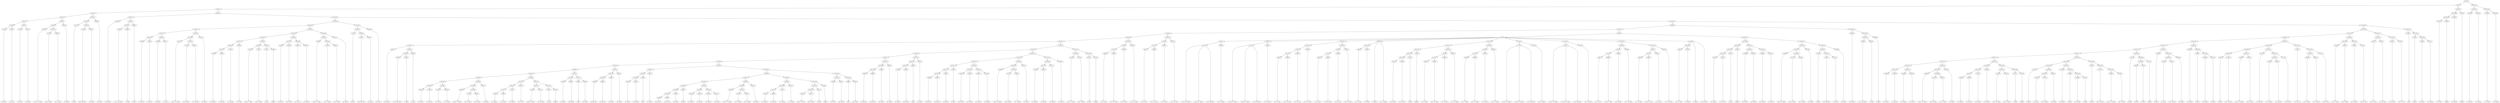 digraph sample{
"L2544(0)"->"[C  E  G](0)"
"L2544(1)"->"[C  E  G](1)"
"L5222(6)"->"L2544(0)"
"L5222(6)"->"L2544(1)"
"L2544(2)"->"[C  E  G](2)"
"L2544(3)"->"[C  E  G](3)"
"L5222(7)"->"L2544(2)"
"L5222(7)"->"L2544(3)"
"L5222(5)"->"L5222(6)"
"L5222(5)"->"L5222(7)"
"L3349(0)"->"[Cis  D  F  G  B](0)"
"L4731(0)"->"[D  F  G  B](0)"
"L2991(0)"->"[F  G  A  B](0)"
"L5222(10)"->"L4731(0)"
"L5222(10)"->"L2991(0)"
"L5222(9)"->"L3349(0)"
"L5222(9)"->"L5222(10)"
"L3811(0)"->"[F  G  B](0)"
"L5222(8)"->"L5222(9)"
"L5222(8)"->"L3811(0)"
"L5222(4)"->"L5222(5)"
"L5222(4)"->"L5222(8)"
"L3741(0)"->"[C  E](0)"
"L1610(0)"->"[D  E  Gis  B](0)"
"L2647(0)"->"[C  E  A](0)"
"L5222(13)"->"L1610(0)"
"L5222(13)"->"L2647(0)"
"L5222(12)"->"L3741(0)"
"L5222(12)"->"L5222(13)"
"L4388(0)"->"[D  F  A](0)"
"L5222(11)"->"L5222(12)"
"L5222(11)"->"L4388(0)"
"L5222(3)"->"L5222(4)"
"L5222(3)"->"L5222(11)"
"L4801(0)"->"[D  E  Gis](0)"
"L4092(0)"->"[C  D  E  Gis  B](0)"
"L3648(0)"->"[C  A](0)"
"L5222(17)"->"L4092(0)"
"L5222(17)"->"L3648(0)"
"L3648(1)"->"[C  A](1)"
"L5222(16)"->"L5222(17)"
"L5222(16)"->"L3648(1)"
"L5222(15)"->"L4801(0)"
"L5222(15)"->"L5222(16)"
"L2544(4)"->"[C  E  G](4)"
"L2544(5)"->"[C  E  G](5)"
"L5222(23)"->"L2544(4)"
"L5222(23)"->"L2544(5)"
"L2544(6)"->"[C  E  G](6)"
"L2544(7)"->"[C  E  G](7)"
"L5222(24)"->"L2544(6)"
"L5222(24)"->"L2544(7)"
"L5222(22)"->"L5222(23)"
"L5222(22)"->"L5222(24)"
"L3349(1)"->"[Cis  D  F  G  B](1)"
"L4731(1)"->"[D  F  G  B](1)"
"L2991(1)"->"[F  G  A  B](1)"
"L5222(27)"->"L4731(1)"
"L5222(27)"->"L2991(1)"
"L5222(26)"->"L3349(1)"
"L5222(26)"->"L5222(27)"
"L3811(1)"->"[F  G  B](1)"
"L5222(25)"->"L5222(26)"
"L5222(25)"->"L3811(1)"
"L5222(21)"->"L5222(22)"
"L5222(21)"->"L5222(25)"
"L4426(0)"->"[C  G  Ais](0)"
"L1909(0)"->"[C  Fis  A](0)"
"L4477(0)"->"L4426(0)"
"L4477(0)"->"L1909(0)"
"L1221(0)"->"[C  F  Gis](0)"
"L5222(32)"->"L4477(0)"
"L5222(32)"->"L1221(0)"
"L2544(8)"->"[C  E  G](8)"
"L5222(31)"->"L5222(32)"
"L5222(31)"->"L2544(8)"
"L2228(0)"->"[D  E  F  G  B](0)"
"L4731(2)"->"[D  F  G  B](2)"
"L5222(34)"->"L2228(0)"
"L5222(34)"->"L4731(2)"
"L3741(1)"->"[C  E](1)"
"L2185(0)"->"[rest](0)"
"L5222(35)"->"L3741(1)"
"L5222(35)"->"L2185(0)"
"L5222(33)"->"L5222(34)"
"L5222(33)"->"L5222(35)"
"L5222(30)"->"L5222(31)"
"L5222(30)"->"L5222(33)"
"L2544(9)"->"[C  E  G](9)"
"L2544(10)"->"[C  E  G](10)"
"L5222(37)"->"L2544(9)"
"L5222(37)"->"L2544(10)"
"L2544(11)"->"[C  E  G](11)"
"L2544(12)"->"[C  E  G](12)"
"L5222(38)"->"L2544(11)"
"L5222(38)"->"L2544(12)"
"L5222(36)"->"L5222(37)"
"L5222(36)"->"L5222(38)"
"L5222(29)"->"L5222(30)"
"L5222(29)"->"L5222(36)"
"L3349(2)"->"[Cis  D  F  G  B](2)"
"L4731(3)"->"[D  F  G  B](3)"
"L2991(2)"->"[F  G  A  B](2)"
"L5222(41)"->"L4731(3)"
"L5222(41)"->"L2991(2)"
"L5222(40)"->"L3349(2)"
"L5222(40)"->"L5222(41)"
"L3811(2)"->"[F  G  B](2)"
"L5222(39)"->"L5222(40)"
"L5222(39)"->"L3811(2)"
"L5222(28)"->"L5222(29)"
"L5222(28)"->"L5222(39)"
"L5222(20)"->"L5222(21)"
"L5222(20)"->"L5222(28)"
"L3741(2)"->"[C  E](2)"
"L1610(1)"->"[D  E  Gis  B](1)"
"L2647(1)"->"[C  E  A](1)"
"L5222(44)"->"L1610(1)"
"L5222(44)"->"L2647(1)"
"L5222(43)"->"L3741(2)"
"L5222(43)"->"L5222(44)"
"L4388(1)"->"[D  F  A](1)"
"L5222(42)"->"L5222(43)"
"L5222(42)"->"L4388(1)"
"L5222(19)"->"L5222(20)"
"L5222(19)"->"L5222(42)"
"L4801(1)"->"[D  E  Gis](1)"
"L4092(1)"->"[C  D  E  Gis  B](1)"
"L3648(2)"->"[C  A](2)"
"L5222(53)"->"L4092(1)"
"L5222(53)"->"L3648(2)"
"L3648(3)"->"[C  A](3)"
"L5222(52)"->"L5222(53)"
"L5222(52)"->"L3648(3)"
"L5222(51)"->"L4801(1)"
"L5222(51)"->"L5222(52)"
"L2544(13)"->"[C  E  G](13)"
"L2544(14)"->"[C  E  G](14)"
"L5222(64)"->"L2544(13)"
"L5222(64)"->"L2544(14)"
"L2544(15)"->"[C  E  G](15)"
"L2544(16)"->"[C  E  G](16)"
"L5222(65)"->"L2544(15)"
"L5222(65)"->"L2544(16)"
"L5222(63)"->"L5222(64)"
"L5222(63)"->"L5222(65)"
"L3349(3)"->"[Cis  D  F  G  B](3)"
"L4731(4)"->"[D  F  G  B](4)"
"L2991(3)"->"[F  G  A  B](3)"
"L5222(68)"->"L4731(4)"
"L5222(68)"->"L2991(3)"
"L5222(67)"->"L3349(3)"
"L5222(67)"->"L5222(68)"
"L3811(3)"->"[F  G  B](3)"
"L5222(66)"->"L5222(67)"
"L5222(66)"->"L3811(3)"
"L5222(62)"->"L5222(63)"
"L5222(62)"->"L5222(66)"
"L4426(1)"->"[C  G  Ais](1)"
"L1909(1)"->"[C  Fis  A](1)"
"L4477(1)"->"L4426(1)"
"L4477(1)"->"L1909(1)"
"L1221(1)"->"[C  F  Gis](1)"
"L5222(71)"->"L4477(1)"
"L5222(71)"->"L1221(1)"
"L2544(17)"->"[C  E  G](17)"
"L5222(70)"->"L5222(71)"
"L5222(70)"->"L2544(17)"
"L2228(1)"->"[D  E  F  G  B](1)"
"L4731(5)"->"[D  F  G  B](5)"
"L5222(73)"->"L2228(1)"
"L5222(73)"->"L4731(5)"
"L3741(3)"->"[C  E](3)"
"L2185(1)"->"[rest](1)"
"L5222(74)"->"L3741(3)"
"L5222(74)"->"L2185(1)"
"L5222(72)"->"L5222(73)"
"L5222(72)"->"L5222(74)"
"L5222(69)"->"L5222(70)"
"L5222(69)"->"L5222(72)"
"L5222(61)"->"L5222(62)"
"L5222(61)"->"L5222(69)"
"L2865(0)"->"[C  G  B](0)"
"L3828(0)"->"[D  E  Fis](0)"
"L5222(76)"->"L2865(0)"
"L5222(76)"->"L3828(0)"
"L2388(0)"->"[G](0)"
"L1895(0)"->"[D  G  B](0)"
"L5222(77)"->"L2388(0)"
"L5222(77)"->"L1895(0)"
"L5222(75)"->"L5222(76)"
"L5222(75)"->"L5222(77)"
"L5222(60)"->"L5222(61)"
"L5222(60)"->"L5222(75)"
"L3658(0)"->"[C  Dis  G](0)"
"L3658(1)"->"[C  Dis  G](1)"
"L5222(80)"->"L3658(0)"
"L5222(80)"->"L3658(1)"
"L1895(1)"->"[D  G  B](1)"
"L5222(79)"->"L5222(80)"
"L5222(79)"->"L1895(1)"
"L1895(2)"->"[D  G  B](2)"
"L5222(78)"->"L5222(79)"
"L5222(78)"->"L1895(2)"
"L5222(59)"->"L5222(60)"
"L5222(59)"->"L5222(78)"
"L2865(1)"->"[C  G  B](1)"
"L3828(1)"->"[D  E  Fis](1)"
"L5222(84)"->"L2865(1)"
"L5222(84)"->"L3828(1)"
"L2388(1)"->"[G](1)"
"L5222(83)"->"L5222(84)"
"L5222(83)"->"L2388(1)"
"L3811(4)"->"[F  G  B](4)"
"L5222(82)"->"L5222(83)"
"L5222(82)"->"L3811(4)"
"L3658(2)"->"[C  Dis  G](2)"
"L3658(3)"->"[C  Dis  G](3)"
"L5222(91)"->"L3658(2)"
"L5222(91)"->"L3658(3)"
"L1895(3)"->"[D  G  B](3)"
"L5222(90)"->"L5222(91)"
"L5222(90)"->"L1895(3)"
"L2597(0)"->"[G  B](0)"
"L5222(89)"->"L5222(90)"
"L5222(89)"->"L2597(0)"
"L2544(18)"->"[C  E  G](18)"
"L2544(19)"->"[C  E  G](19)"
"L5222(93)"->"L2544(18)"
"L5222(93)"->"L2544(19)"
"L2544(20)"->"[C  E  G](20)"
"L2544(21)"->"[C  E  G](21)"
"L5222(94)"->"L2544(20)"
"L5222(94)"->"L2544(21)"
"L5222(92)"->"L5222(93)"
"L5222(92)"->"L5222(94)"
"L5222(88)"->"L5222(89)"
"L5222(88)"->"L5222(92)"
"L3349(4)"->"[Cis  D  F  G  B](4)"
"L4731(6)"->"[D  F  G  B](6)"
"L2991(4)"->"[F  G  A  B](4)"
"L5222(97)"->"L4731(6)"
"L5222(97)"->"L2991(4)"
"L5222(96)"->"L3349(4)"
"L5222(96)"->"L5222(97)"
"L3811(5)"->"[F  G  B](5)"
"L5222(95)"->"L5222(96)"
"L5222(95)"->"L3811(5)"
"L5222(87)"->"L5222(88)"
"L5222(87)"->"L5222(95)"
"L4426(2)"->"[C  G  Ais](2)"
"L1909(2)"->"[C  Fis  A](2)"
"L4477(2)"->"L4426(2)"
"L4477(2)"->"L1909(2)"
"L1221(2)"->"[C  F  Gis](2)"
"L5222(100)"->"L4477(2)"
"L5222(100)"->"L1221(2)"
"L2544(22)"->"[C  E  G](22)"
"L5222(99)"->"L5222(100)"
"L5222(99)"->"L2544(22)"
"L2228(2)"->"[D  E  F  G  B](2)"
"L4731(7)"->"[D  F  G  B](7)"
"L5222(103)"->"L2228(2)"
"L5222(103)"->"L4731(7)"
"L3741(4)"->"[C  E](4)"
"L5222(102)"->"L5222(103)"
"L5222(102)"->"L3741(4)"
"L2185(2)"->"[rest](2)"
"L5222(101)"->"L5222(102)"
"L5222(101)"->"L2185(2)"
"L5222(98)"->"L5222(99)"
"L5222(98)"->"L5222(101)"
"L5222(86)"->"L5222(87)"
"L5222(86)"->"L5222(98)"
"L2865(2)"->"[C  G  B](2)"
"L3828(2)"->"[D  E  Fis](2)"
"L5222(105)"->"L2865(2)"
"L5222(105)"->"L3828(2)"
"L2388(2)"->"[G](2)"
"L1895(4)"->"[D  G  B](4)"
"L5222(106)"->"L2388(2)"
"L5222(106)"->"L1895(4)"
"L5222(104)"->"L5222(105)"
"L5222(104)"->"L5222(106)"
"L5222(85)"->"L5222(86)"
"L5222(85)"->"L5222(104)"
"L5222(81)"->"L5222(82)"
"L5222(81)"->"L5222(85)"
"L5222(58)"->"L5222(59)"
"L5222(58)"->"L5222(81)"
"L3658(4)"->"[C  Dis  G](4)"
"L3658(5)"->"[C  Dis  G](5)"
"L5222(109)"->"L3658(4)"
"L5222(109)"->"L3658(5)"
"L1895(5)"->"[D  G  B](5)"
"L5222(108)"->"L5222(109)"
"L5222(108)"->"L1895(5)"
"L1895(6)"->"[D  G  B](6)"
"L5222(107)"->"L5222(108)"
"L5222(107)"->"L1895(6)"
"L5222(57)"->"L5222(58)"
"L5222(57)"->"L5222(107)"
"L2865(3)"->"[C  G  B](3)"
"L3828(3)"->"[D  E  Fis](3)"
"L5222(112)"->"L2865(3)"
"L5222(112)"->"L3828(3)"
"L2388(3)"->"[G](3)"
"L5222(111)"->"L5222(112)"
"L5222(111)"->"L2388(3)"
"L3811(6)"->"[F  G  B](6)"
"L5222(110)"->"L5222(111)"
"L5222(110)"->"L3811(6)"
"L5222(56)"->"L5222(57)"
"L5222(56)"->"L5222(110)"
"L3658(6)"->"[C  Dis  G](6)"
"L3658(7)"->"[C  Dis  G](7)"
"L5222(118)"->"L3658(6)"
"L5222(118)"->"L3658(7)"
"L1895(7)"->"[D  G  B](7)"
"L5222(117)"->"L5222(118)"
"L5222(117)"->"L1895(7)"
"L2597(1)"->"[G  B](1)"
"L5222(116)"->"L5222(117)"
"L5222(116)"->"L2597(1)"
"L2544(23)"->"[C  E  G](23)"
"L2544(24)"->"[C  E  G](24)"
"L5222(120)"->"L2544(23)"
"L5222(120)"->"L2544(24)"
"L2544(25)"->"[C  E  G](25)"
"L2544(26)"->"[C  E  G](26)"
"L5222(121)"->"L2544(25)"
"L5222(121)"->"L2544(26)"
"L5222(119)"->"L5222(120)"
"L5222(119)"->"L5222(121)"
"L5222(115)"->"L5222(116)"
"L5222(115)"->"L5222(119)"
"L3349(5)"->"[Cis  D  F  G  B](5)"
"L4731(8)"->"[D  F  G  B](8)"
"L2991(5)"->"[F  G  A  B](5)"
"L5222(124)"->"L4731(8)"
"L5222(124)"->"L2991(5)"
"L5222(123)"->"L3349(5)"
"L5222(123)"->"L5222(124)"
"L3811(7)"->"[F  G  B](7)"
"L5222(122)"->"L5222(123)"
"L5222(122)"->"L3811(7)"
"L5222(114)"->"L5222(115)"
"L5222(114)"->"L5222(122)"
"L4426(3)"->"[C  G  Ais](3)"
"L1909(3)"->"[C  Fis  A](3)"
"L4477(3)"->"L4426(3)"
"L4477(3)"->"L1909(3)"
"L1221(3)"->"[C  F  Gis](3)"
"L5222(126)"->"L4477(3)"
"L5222(126)"->"L1221(3)"
"L2544(27)"->"[C  E  G](27)"
"L5222(125)"->"L5222(126)"
"L5222(125)"->"L2544(27)"
"L5222(113)"->"L5222(114)"
"L5222(113)"->"L5222(125)"
"L5222(55)"->"L5222(56)"
"L5222(55)"->"L5222(113)"
"L2228(3)"->"[D  E  F  G  B](3)"
"L4731(9)"->"[D  F  G  B](9)"
"L5222(128)"->"L2228(3)"
"L5222(128)"->"L4731(9)"
"L3741(5)"->"[C  E](5)"
"L2185(3)"->"[rest](3)"
"L5222(129)"->"L3741(5)"
"L5222(129)"->"L2185(3)"
"L5222(127)"->"L5222(128)"
"L5222(127)"->"L5222(129)"
"L5222(54)"->"L5222(55)"
"L5222(54)"->"L5222(127)"
"L5222(50)"->"L5222(51)"
"L5222(50)"->"L5222(54)"
"L4981(0)"->"[C  F  G  A](0)"
"L5098(0)"->"[C  D  E  F  A](0)"
"L5113(0)"->"L4981(0)"
"L5113(0)"->"L5098(0)"
"L5198(0)"->"[C  D  F  A](0)"
"L5218(0)"->"L5113(0)"
"L5218(0)"->"L5198(0)"
"L3955(0)"->"[C  D  F  A  B](0)"
"L5222(130)"->"L5218(0)"
"L5222(130)"->"L3955(0)"
"L5222(49)"->"L5222(50)"
"L5222(49)"->"L5222(130)"
"L4981(1)"->"[C  F  G  A](1)"
"L5098(1)"->"[C  D  E  F  A](1)"
"L5113(1)"->"L4981(1)"
"L5113(1)"->"L5098(1)"
"L5198(1)"->"[C  D  F  A](1)"
"L5218(1)"->"L5113(1)"
"L5218(1)"->"L5198(1)"
"L3955(1)"->"[C  D  F  A  B](1)"
"L5222(131)"->"L5218(1)"
"L5222(131)"->"L3955(1)"
"L5222(48)"->"L5222(49)"
"L5222(48)"->"L5222(131)"
"L5177(0)"->"[C  Cis  D  E  Ais](0)"
"L5177(0)"->"[C  Dis  E  F  Ais](0)"
"L5177(0)"->"[C  E  Fis  Ais](0)"
"L2616(0)"->"[C  E  G  Ais](0)"
"L5182(0)"->"L5177(0)"
"L5182(0)"->"L2616(0)"
"L5177(1)"->"[C  Cis  D  E  Ais](1)"
"L5177(1)"->"[C  Dis  E  F  Ais](1)"
"L5177(1)"->"[C  E  Fis  Ais](1)"
"L2616(1)"->"[C  E  G  Ais](1)"
"L5182(1)"->"L5177(1)"
"L5182(1)"->"L2616(1)"
"L4981(2)"->"[C  F  G  A](2)"
"L5098(2)"->"[C  D  E  F  A](2)"
"L5113(2)"->"L4981(2)"
"L5113(2)"->"L5098(2)"
"L5198(2)"->"[C  D  F  A](2)"
"L5218(2)"->"L5113(2)"
"L5218(2)"->"L5198(2)"
"L3955(2)"->"[C  D  F  A  B](2)"
"L5222(133)"->"L5218(2)"
"L5222(133)"->"L3955(2)"
"L4981(3)"->"[C  F  G  A](3)"
"L5098(3)"->"[C  D  E  F  A](3)"
"L5113(3)"->"L4981(3)"
"L5113(3)"->"L5098(3)"
"L5198(3)"->"[C  D  F  A](3)"
"L5218(3)"->"L5113(3)"
"L5218(3)"->"L5198(3)"
"L3955(3)"->"[C  D  F  A  B](3)"
"L5222(134)"->"L5218(3)"
"L5222(134)"->"L3955(3)"
"L5222(132)"->"L5222(133)"
"L5222(132)"->"L5222(134)"
"L4981(4)"->"[C  F  G  A](4)"
"L4738(0)"->"[C  D  E](0)"
"L5222(135)"->"L4981(4)"
"L5222(135)"->"L4738(0)"
"L5067(0)"->"[C  Ais](0)"
"L5067(0)"->"L5222(135)"
"L5067(0)"->"[C  G  A  Ais](0)"
"L4391(0)"->"[F  A  Ais](0)"
"L2323(0)"->"[C  D  E  A](0)"
"L5222(140)"->"L4391(0)"
"L5222(140)"->"L2323(0)"
"L2172(0)"->"[F  A](0)"
"L5222(139)"->"L5222(140)"
"L5222(139)"->"L2172(0)"
"L2185(4)"->"[rest](4)"
"L5222(138)"->"L5222(139)"
"L5222(138)"->"L2185(4)"
"L4981(5)"->"[C  F  G  A](5)"
"L5098(4)"->"[C  D  E  F  A](4)"
"L5113(4)"->"L4981(5)"
"L5113(4)"->"L5098(4)"
"L5198(4)"->"[C  D  F  A](4)"
"L5218(4)"->"L5113(4)"
"L5218(4)"->"L5198(4)"
"L3955(4)"->"[C  D  F  A  B](4)"
"L5222(141)"->"L5218(4)"
"L5222(141)"->"L3955(4)"
"L5222(137)"->"L5222(138)"
"L5222(137)"->"L5222(141)"
"L4981(6)"->"[C  F  G  A](6)"
"L5098(5)"->"[C  D  E  F  A](5)"
"L5113(5)"->"L4981(6)"
"L5113(5)"->"L5098(5)"
"L5198(5)"->"[C  D  F  A](5)"
"L5218(5)"->"L5113(5)"
"L5218(5)"->"L5198(5)"
"L3955(5)"->"[C  D  F  A  B](5)"
"L5222(142)"->"L5218(5)"
"L5222(142)"->"L3955(5)"
"L5222(136)"->"L5222(137)"
"L5222(136)"->"L5222(142)"
"L5177(2)"->"[C  Cis  D  E  Ais](2)"
"L5177(2)"->"[C  Dis  E  F  Ais](2)"
"L5177(2)"->"[C  E  Fis  Ais](2)"
"L2616(2)"->"[C  E  G  Ais](2)"
"L5182(2)"->"L5177(2)"
"L5182(2)"->"L2616(2)"
"L5177(3)"->"[C  Cis  D  E  Ais](3)"
"L5177(3)"->"[C  Dis  E  F  Ais](3)"
"L5177(3)"->"[C  E  Fis  Ais](3)"
"L2616(3)"->"[C  E  G  Ais](3)"
"L5182(3)"->"L5177(3)"
"L5182(3)"->"L2616(3)"
"L4981(7)"->"[C  F  G  A](7)"
"L5098(6)"->"[C  D  E  F  A](6)"
"L5113(6)"->"L4981(7)"
"L5113(6)"->"L5098(6)"
"L5198(6)"->"[C  D  F  A](6)"
"L5218(6)"->"L5113(6)"
"L5218(6)"->"L5198(6)"
"L3955(6)"->"[C  D  F  A  B](6)"
"L5222(144)"->"L5218(6)"
"L5222(144)"->"L3955(6)"
"L4981(8)"->"[C  F  G  A](8)"
"L5098(7)"->"[C  D  E  F  A](7)"
"L5113(7)"->"L4981(8)"
"L5113(7)"->"L5098(7)"
"L5198(7)"->"[C  D  F  A](7)"
"L5218(7)"->"L5113(7)"
"L5218(7)"->"L5198(7)"
"L3955(7)"->"[C  D  F  A  B](7)"
"L5222(145)"->"L5218(7)"
"L5222(145)"->"L3955(7)"
"L5222(143)"->"L5222(144)"
"L5222(143)"->"L5222(145)"
"L4981(9)"->"[C  F  G  A](9)"
"L4738(1)"->"[C  D  E](1)"
"L5222(146)"->"L4981(9)"
"L5222(146)"->"L4738(1)"
"L5067(1)"->"[C  Ais](1)"
"L5067(1)"->"L5222(146)"
"L5067(1)"->"[C  G  A  Ais](1)"
"L5063(0)"->"L5182(0)"
"L5063(0)"->"L5182(1)"
"L5063(0)"->"L5222(132)"
"L5063(0)"->"L5067(0)"
"L5063(0)"->"L5222(136)"
"L5063(0)"->"L5182(2)"
"L5063(0)"->"L5182(3)"
"L5063(0)"->"L5222(143)"
"L5063(0)"->"L5067(1)"
"L4391(1)"->"[F  A  Ais](1)"
"L2323(1)"->"[C  D  E  A](1)"
"L5222(151)"->"L4391(1)"
"L5222(151)"->"L2323(1)"
"L2172(1)"->"[F  A](1)"
"L5222(150)"->"L5222(151)"
"L5222(150)"->"L2172(1)"
"L2185(5)"->"[rest](5)"
"L5222(149)"->"L5222(150)"
"L5222(149)"->"L2185(5)"
"L2544(28)"->"[C  E  G](28)"
"L2544(29)"->"[C  E  G](29)"
"L5222(153)"->"L2544(28)"
"L5222(153)"->"L2544(29)"
"L2544(30)"->"[C  E  G](30)"
"L2544(31)"->"[C  E  G](31)"
"L5222(154)"->"L2544(30)"
"L5222(154)"->"L2544(31)"
"L5222(152)"->"L5222(153)"
"L5222(152)"->"L5222(154)"
"L5222(148)"->"L5222(149)"
"L5222(148)"->"L5222(152)"
"L3349(6)"->"[Cis  D  F  G  B](6)"
"L4731(10)"->"[D  F  G  B](10)"
"L2991(6)"->"[F  G  A  B](6)"
"L5222(158)"->"L4731(10)"
"L5222(158)"->"L2991(6)"
"L5222(157)"->"L3349(6)"
"L5222(157)"->"L5222(158)"
"L3811(8)"->"[F  G  B](8)"
"L5222(156)"->"L5222(157)"
"L5222(156)"->"L3811(8)"
"L3741(6)"->"[C  E](6)"
"L1610(2)"->"[D  E  Gis  B](2)"
"L2647(2)"->"[C  E  A](2)"
"L5222(161)"->"L1610(2)"
"L5222(161)"->"L2647(2)"
"L5222(160)"->"L3741(6)"
"L5222(160)"->"L5222(161)"
"L4388(2)"->"[D  F  A](2)"
"L5222(159)"->"L5222(160)"
"L5222(159)"->"L4388(2)"
"L5222(155)"->"L5222(156)"
"L5222(155)"->"L5222(159)"
"L5222(147)"->"L5222(148)"
"L5222(147)"->"L5222(155)"
"L5224(0)"->"L5063(0)"
"L5224(0)"->"L5222(147)"
"L5222(47)"->"L5222(48)"
"L5222(47)"->"L5224(0)"
"L4801(2)"->"[D  E  Gis](2)"
"L4092(2)"->"[C  D  E  Gis  B](2)"
"L3648(4)"->"[C  A](4)"
"L5222(164)"->"L4092(2)"
"L5222(164)"->"L3648(4)"
"L3648(5)"->"[C  A](5)"
"L5222(163)"->"L5222(164)"
"L5222(163)"->"L3648(5)"
"L5222(162)"->"L4801(2)"
"L5222(162)"->"L5222(163)"
"L5222(46)"->"L5222(47)"
"L5222(46)"->"L5222(162)"
"L2544(32)"->"[C  E  G](32)"
"L2544(33)"->"[C  E  G](33)"
"L5222(176)"->"L2544(32)"
"L5222(176)"->"L2544(33)"
"L2544(34)"->"[C  E  G](34)"
"L2544(35)"->"[C  E  G](35)"
"L5222(177)"->"L2544(34)"
"L5222(177)"->"L2544(35)"
"L5222(175)"->"L5222(176)"
"L5222(175)"->"L5222(177)"
"L3349(7)"->"[Cis  D  F  G  B](7)"
"L4731(11)"->"[D  F  G  B](11)"
"L2991(7)"->"[F  G  A  B](7)"
"L5222(180)"->"L4731(11)"
"L5222(180)"->"L2991(7)"
"L5222(179)"->"L3349(7)"
"L5222(179)"->"L5222(180)"
"L3811(9)"->"[F  G  B](9)"
"L5222(178)"->"L5222(179)"
"L5222(178)"->"L3811(9)"
"L5222(174)"->"L5222(175)"
"L5222(174)"->"L5222(178)"
"L4426(4)"->"[C  G  Ais](4)"
"L1909(4)"->"[C  Fis  A](4)"
"L4477(4)"->"L4426(4)"
"L4477(4)"->"L1909(4)"
"L1221(4)"->"[C  F  Gis](4)"
"L5222(183)"->"L4477(4)"
"L5222(183)"->"L1221(4)"
"L2544(36)"->"[C  E  G](36)"
"L5222(182)"->"L5222(183)"
"L5222(182)"->"L2544(36)"
"L2228(4)"->"[D  E  F  G  B](4)"
"L4731(12)"->"[D  F  G  B](12)"
"L5222(185)"->"L2228(4)"
"L5222(185)"->"L4731(12)"
"L3741(7)"->"[C  E](7)"
"L2185(6)"->"[rest](6)"
"L5222(186)"->"L3741(7)"
"L5222(186)"->"L2185(6)"
"L5222(184)"->"L5222(185)"
"L5222(184)"->"L5222(186)"
"L5222(181)"->"L5222(182)"
"L5222(181)"->"L5222(184)"
"L5222(173)"->"L5222(174)"
"L5222(173)"->"L5222(181)"
"L2597(2)"->"[G  B](2)"
"L3081(0)"->"[C  G  A](0)"
"L5104(0)"->"[Cis  G  Ais](0)"
"L5222(191)"->"L3081(0)"
"L5222(191)"->"L5104(0)"
"L1895(8)"->"[D  G  B](8)"
"L5222(190)"->"L5222(191)"
"L5222(190)"->"L1895(8)"
"L5222(189)"->"L2597(2)"
"L5222(189)"->"L5222(190)"
"L2544(37)"->"[C  E  G](37)"
"L3099(0)"->"[E  G](0)"
"L2544(38)"->"[C  E  G](38)"
"L3741(8)"->"[C  E](8)"
"L5222(194)"->"L2544(38)"
"L5222(194)"->"L3741(8)"
"L5222(193)"->"L3099(0)"
"L5222(193)"->"L5222(194)"
"L5222(192)"->"L2544(37)"
"L5222(192)"->"L5222(193)"
"L5222(188)"->"L5222(189)"
"L5222(188)"->"L5222(192)"
"L2597(3)"->"[G  B](3)"
"L4731(13)"->"[D  F  G  B](13)"
"L3349(8)"->"[Cis  D  F  G  B](8)"
"L4760(0)"->"[E  F  G  B](0)"
"L5222(197)"->"L3349(8)"
"L5222(197)"->"L4760(0)"
"L5222(196)"->"L4731(13)"
"L5222(196)"->"L5222(197)"
"L5222(195)"->"L2597(3)"
"L5222(195)"->"L5222(196)"
"L5222(187)"->"L5222(188)"
"L5222(187)"->"L5222(195)"
"L5222(172)"->"L5222(173)"
"L5222(172)"->"L5222(187)"
"L3741(9)"->"[C  E](9)"
"L4035(0)"->"[E  B](0)"
"L1342(0)"->"[C  D](0)"
"L5222(200)"->"L4035(0)"
"L5222(200)"->"L1342(0)"
"L3131(0)"->"[A  B](0)"
"L5222(199)"->"L5222(200)"
"L5222(199)"->"L3131(0)"
"L5222(198)"->"L3741(9)"
"L5222(198)"->"L5222(199)"
"L5222(171)"->"L5222(172)"
"L5222(171)"->"L5222(198)"
"L2597(4)"->"[G  B](4)"
"L3081(1)"->"[C  G  A](1)"
"L5104(1)"->"[Cis  G  Ais](1)"
"L5222(203)"->"L3081(1)"
"L5222(203)"->"L5104(1)"
"L1895(9)"->"[D  G  B](9)"
"L5222(202)"->"L5222(203)"
"L5222(202)"->"L1895(9)"
"L5222(201)"->"L2597(4)"
"L5222(201)"->"L5222(202)"
"L5222(170)"->"L5222(171)"
"L5222(170)"->"L5222(201)"
"L2544(39)"->"[C  E  G](39)"
"L3099(1)"->"[E  G](1)"
"L2544(40)"->"[C  E  G](40)"
"L3741(10)"->"[C  E](10)"
"L5222(206)"->"L2544(40)"
"L5222(206)"->"L3741(10)"
"L5222(205)"->"L3099(1)"
"L5222(205)"->"L5222(206)"
"L5222(204)"->"L2544(39)"
"L5222(204)"->"L5222(205)"
"L5222(169)"->"L5222(170)"
"L5222(169)"->"L5222(204)"
"L2597(5)"->"[G  B](5)"
"L4731(14)"->"[D  F  G  B](14)"
"L5222(210)"->"L2597(5)"
"L5222(210)"->"L4731(14)"
"L3349(9)"->"[Cis  D  F  G  B](9)"
"L4760(1)"->"[E  F  G  B](1)"
"L5222(211)"->"L3349(9)"
"L5222(211)"->"L4760(1)"
"L5222(209)"->"L5222(210)"
"L5222(209)"->"L5222(211)"
"L2311(0)"->"[C  D  E  F](0)"
"L4459(0)"->"[C  G  A  B](0)"
"L4459(1)"->"[C  G  A  B](1)"
"L5222(214)"->"L4459(0)"
"L5222(214)"->"L4459(1)"
"L1733(0)"->"[D  E  F  G](0)"
"L5222(213)"->"L5222(214)"
"L5222(213)"->"L1733(0)"
"L5222(212)"->"L2311(0)"
"L5222(212)"->"L5222(213)"
"L5222(208)"->"L5222(209)"
"L5222(208)"->"L5222(212)"
"L2311(1)"->"[C  D  E  F](1)"
"L4459(2)"->"[C  G  A  B](2)"
"L4459(3)"->"[C  G  A  B](3)"
"L5222(217)"->"L4459(2)"
"L5222(217)"->"L4459(3)"
"L1733(1)"->"[D  E  F  G](1)"
"L5222(216)"->"L5222(217)"
"L5222(216)"->"L1733(1)"
"L5222(215)"->"L2311(1)"
"L5222(215)"->"L5222(216)"
"L5222(207)"->"L5222(208)"
"L5222(207)"->"L5222(215)"
"L5222(168)"->"L5222(169)"
"L5222(168)"->"L5222(207)"
"L2901(0)"->"[C  E  F  G](0)"
"L1350(0)"->"[C  D  A  B](0)"
"L5222(219)"->"L2901(0)"
"L5222(219)"->"L1350(0)"
"L4459(4)"->"[C  G  A  B](4)"
"L1733(2)"->"[D  E  F  G](2)"
"L5222(220)"->"L4459(4)"
"L5222(220)"->"L1733(2)"
"L5222(218)"->"L5222(219)"
"L5222(218)"->"L5222(220)"
"L5222(167)"->"L5222(168)"
"L5222(167)"->"L5222(218)"
"L2901(1)"->"[C  E  F  G](1)"
"L1350(1)"->"[C  D  A  B](1)"
"L5222(222)"->"L2901(1)"
"L5222(222)"->"L1350(1)"
"L4459(5)"->"[C  G  A  B](5)"
"L1733(3)"->"[D  E  F  G](3)"
"L5222(223)"->"L4459(5)"
"L5222(223)"->"L1733(3)"
"L5222(221)"->"L5222(222)"
"L5222(221)"->"L5222(223)"
"L5222(166)"->"L5222(167)"
"L5222(166)"->"L5222(221)"
"L1796(0)"->"[C](0)"
"L2185(7)"->"[rest](7)"
"L4136(0)"->"[C  F  A](0)"
"L1221(5)"->"[C  F  Gis](5)"
"L5222(226)"->"L4136(0)"
"L5222(226)"->"L1221(5)"
"L5222(225)"->"L2185(7)"
"L5222(225)"->"L5222(226)"
"L5222(224)"->"L1796(0)"
"L5222(224)"->"L5222(225)"
"L5222(165)"->"L5222(166)"
"L5222(165)"->"L5222(224)"
"L5222(45)"->"L5222(46)"
"L5222(45)"->"L5222(165)"
"L5222(18)"->"L5222(19)"
"L5222(18)"->"L5222(45)"
"L5222(14)"->"L5222(15)"
"L5222(14)"->"L5222(18)"
"L5222(2)"->"L5222(3)"
"L5222(2)"->"L5222(14)"
"L2544(41)"->"[C  E  G](41)"
"L2185(8)"->"[rest](8)"
"L5222(229)"->"L2544(41)"
"L5222(229)"->"L2185(8)"
"L2544(42)"->"[C  E  G](42)"
"L5222(228)"->"L5222(229)"
"L5222(228)"->"L2544(42)"
"L2185(9)"->"[rest](9)"
"L5222(227)"->"L5222(228)"
"L5222(227)"->"L2185(9)"
"L5222(1)"->"L5222(2)"
"L5222(1)"->"L5222(227)"
"L2544(43)"->"[C  E  G](43)"
"L2544(44)"->"[C  E  G](44)"
"L5222(231)"->"L2544(43)"
"L5222(231)"->"L2544(44)"
"L2544(45)"->"[C  E  G](45)"
"L2544(46)"->"[C  E  G](46)"
"L5222(232)"->"L2544(45)"
"L5222(232)"->"L2544(46)"
"L5222(230)"->"L5222(231)"
"L5222(230)"->"L5222(232)"
"L5222(0)"->"L5222(1)"
"L5222(0)"->"L5222(230)"
{rank = min; "L5222(0)"}
{rank = same; "L5222(1)"; "L5222(230)";}
{rank = same; "L5222(2)"; "L5222(227)"; "L5222(231)"; "L5222(232)";}
{rank = same; "L5222(3)"; "L5222(14)"; "L5222(228)"; "L2185(9)"; "L2544(43)"; "L2544(44)"; "L2544(45)"; "L2544(46)";}
{rank = same; "L5222(4)"; "L5222(11)"; "L5222(15)"; "L5222(18)"; "L5222(229)"; "L2544(42)";}
{rank = same; "L5222(5)"; "L5222(8)"; "L5222(12)"; "L4388(0)"; "L4801(0)"; "L5222(16)"; "L5222(19)"; "L5222(45)"; "L2544(41)"; "L2185(8)";}
{rank = same; "L5222(6)"; "L5222(7)"; "L5222(9)"; "L3811(0)"; "L3741(0)"; "L5222(13)"; "L5222(17)"; "L3648(1)"; "L5222(20)"; "L5222(42)"; "L5222(46)"; "L5222(165)";}
{rank = same; "L2544(0)"; "L2544(1)"; "L2544(2)"; "L2544(3)"; "L3349(0)"; "L5222(10)"; "L1610(0)"; "L2647(0)"; "L4092(0)"; "L3648(0)"; "L5222(21)"; "L5222(28)"; "L5222(43)"; "L4388(1)"; "L5222(47)"; "L5222(162)"; "L5222(166)"; "L5222(224)";}
{rank = same; "L4731(0)"; "L2991(0)"; "L5222(22)"; "L5222(25)"; "L5222(29)"; "L5222(39)"; "L3741(2)"; "L5222(44)"; "L5222(48)"; "L5224(0)"; "L4801(2)"; "L5222(163)"; "L5222(167)"; "L5222(221)"; "L1796(0)"; "L5222(225)";}
{rank = same; "L5222(23)"; "L5222(24)"; "L5222(26)"; "L3811(1)"; "L5222(30)"; "L5222(36)"; "L5222(40)"; "L3811(2)"; "L1610(1)"; "L2647(1)"; "L5222(49)"; "L5222(131)"; "L5063(0)"; "L5222(147)"; "L5222(164)"; "L3648(5)"; "L5222(168)"; "L5222(218)"; "L5222(222)"; "L5222(223)"; "L2185(7)"; "L5222(226)";}
{rank = same; "L2544(4)"; "L2544(5)"; "L2544(6)"; "L2544(7)"; "L3349(1)"; "L5222(27)"; "L5222(31)"; "L5222(33)"; "L5222(37)"; "L5222(38)"; "L3349(2)"; "L5222(41)"; "L5222(50)"; "L5222(130)"; "L5218(1)"; "L3955(1)"; "L5182(0)"; "L5182(1)"; "L5222(132)"; "L5067(0)"; "L5222(136)"; "L5182(2)"; "L5182(3)"; "L5222(143)"; "L5067(1)"; "L5222(148)"; "L5222(155)"; "L4092(2)"; "L3648(4)"; "L5222(169)"; "L5222(207)"; "L5222(219)"; "L5222(220)"; "L2901(1)"; "L1350(1)"; "L4459(5)"; "L1733(3)"; "L4136(0)"; "L1221(5)";}
{rank = same; "L4731(1)"; "L2991(1)"; "L5222(32)"; "L2544(8)"; "L5222(34)"; "L5222(35)"; "L2544(9)"; "L2544(10)"; "L2544(11)"; "L2544(12)"; "L4731(3)"; "L2991(2)"; "L5222(51)"; "L5222(54)"; "L5218(0)"; "L3955(0)"; "L5113(1)"; "L5198(1)"; "L5177(0)"; "L2616(0)"; "L5177(1)"; "L2616(1)"; "L5222(133)"; "L5222(134)"; "L5222(135)"; "L5222(137)"; "L5222(142)"; "L5177(2)"; "L2616(2)"; "L5177(3)"; "L2616(3)"; "L5222(144)"; "L5222(145)"; "L5222(146)"; "L5222(149)"; "L5222(152)"; "L5222(156)"; "L5222(159)"; "L5222(170)"; "L5222(204)"; "L5222(208)"; "L5222(215)"; "L2901(0)"; "L1350(0)"; "L4459(4)"; "L1733(2)";}
{rank = same; "L4477(0)"; "L1221(0)"; "L2228(0)"; "L4731(2)"; "L3741(1)"; "L2185(0)"; "L4801(1)"; "L5222(52)"; "L5222(55)"; "L5222(127)"; "L5113(0)"; "L5198(0)"; "L4981(1)"; "L5098(1)"; "L5218(2)"; "L3955(2)"; "L5218(3)"; "L3955(3)"; "L4981(4)"; "L4738(0)"; "L5222(138)"; "L5222(141)"; "L5218(5)"; "L3955(5)"; "L5218(6)"; "L3955(6)"; "L5218(7)"; "L3955(7)"; "L4981(9)"; "L4738(1)"; "L5222(150)"; "L2185(5)"; "L5222(153)"; "L5222(154)"; "L5222(157)"; "L3811(8)"; "L5222(160)"; "L4388(2)"; "L5222(171)"; "L5222(201)"; "L2544(39)"; "L5222(205)"; "L5222(209)"; "L5222(212)"; "L2311(1)"; "L5222(216)";}
{rank = same; "L4426(0)"; "L1909(0)"; "L5222(53)"; "L3648(3)"; "L5222(56)"; "L5222(113)"; "L5222(128)"; "L5222(129)"; "L4981(0)"; "L5098(0)"; "L5113(2)"; "L5198(2)"; "L5113(3)"; "L5198(3)"; "L5222(139)"; "L2185(4)"; "L5218(4)"; "L3955(4)"; "L5113(5)"; "L5198(5)"; "L5113(6)"; "L5198(6)"; "L5113(7)"; "L5198(7)"; "L5222(151)"; "L2172(1)"; "L2544(28)"; "L2544(29)"; "L2544(30)"; "L2544(31)"; "L3349(6)"; "L5222(158)"; "L3741(6)"; "L5222(161)"; "L5222(172)"; "L5222(198)"; "L2597(4)"; "L5222(202)"; "L3099(1)"; "L5222(206)"; "L5222(210)"; "L5222(211)"; "L2311(0)"; "L5222(213)"; "L5222(217)"; "L1733(1)";}
{rank = same; "L4092(1)"; "L3648(2)"; "L5222(57)"; "L5222(110)"; "L5222(114)"; "L5222(125)"; "L2228(3)"; "L4731(9)"; "L3741(5)"; "L2185(3)"; "L4981(2)"; "L5098(2)"; "L4981(3)"; "L5098(3)"; "L5222(140)"; "L2172(0)"; "L5113(4)"; "L5198(4)"; "L4981(6)"; "L5098(5)"; "L4981(7)"; "L5098(6)"; "L4981(8)"; "L5098(7)"; "L4391(1)"; "L2323(1)"; "L4731(10)"; "L2991(6)"; "L1610(2)"; "L2647(2)"; "L5222(173)"; "L5222(187)"; "L3741(9)"; "L5222(199)"; "L5222(203)"; "L1895(9)"; "L2544(40)"; "L3741(10)"; "L2597(5)"; "L4731(14)"; "L3349(9)"; "L4760(1)"; "L5222(214)"; "L1733(0)"; "L4459(2)"; "L4459(3)";}
{rank = same; "L5222(58)"; "L5222(107)"; "L5222(111)"; "L3811(6)"; "L5222(115)"; "L5222(122)"; "L5222(126)"; "L2544(27)"; "L4391(0)"; "L2323(0)"; "L4981(5)"; "L5098(4)"; "L5222(174)"; "L5222(181)"; "L5222(188)"; "L5222(195)"; "L5222(200)"; "L3131(0)"; "L3081(1)"; "L5104(1)"; "L4459(0)"; "L4459(1)";}
{rank = same; "L5222(59)"; "L5222(81)"; "L5222(108)"; "L1895(6)"; "L5222(112)"; "L2388(3)"; "L5222(116)"; "L5222(119)"; "L5222(123)"; "L3811(7)"; "L4477(3)"; "L1221(3)"; "L5222(175)"; "L5222(178)"; "L5222(182)"; "L5222(184)"; "L5222(189)"; "L5222(192)"; "L2597(3)"; "L5222(196)"; "L4035(0)"; "L1342(0)";}
{rank = same; "L5222(60)"; "L5222(78)"; "L5222(82)"; "L5222(85)"; "L5222(109)"; "L1895(5)"; "L2865(3)"; "L3828(3)"; "L5222(117)"; "L2597(1)"; "L5222(120)"; "L5222(121)"; "L3349(5)"; "L5222(124)"; "L4426(3)"; "L1909(3)"; "L5222(176)"; "L5222(177)"; "L5222(179)"; "L3811(9)"; "L5222(183)"; "L2544(36)"; "L5222(185)"; "L5222(186)"; "L2597(2)"; "L5222(190)"; "L2544(37)"; "L5222(193)"; "L4731(13)"; "L5222(197)";}
{rank = same; "L5222(61)"; "L5222(75)"; "L5222(79)"; "L1895(2)"; "L5222(83)"; "L3811(4)"; "L5222(86)"; "L5222(104)"; "L3658(4)"; "L3658(5)"; "L5222(118)"; "L1895(7)"; "L2544(23)"; "L2544(24)"; "L2544(25)"; "L2544(26)"; "L4731(8)"; "L2991(5)"; "L2544(32)"; "L2544(33)"; "L2544(34)"; "L2544(35)"; "L3349(7)"; "L5222(180)"; "L4477(4)"; "L1221(4)"; "L2228(4)"; "L4731(12)"; "L3741(7)"; "L2185(6)"; "L5222(191)"; "L1895(8)"; "L3099(0)"; "L5222(194)"; "L3349(8)"; "L4760(0)";}
{rank = same; "L5222(62)"; "L5222(69)"; "L5222(76)"; "L5222(77)"; "L5222(80)"; "L1895(1)"; "L5222(84)"; "L2388(1)"; "L5222(87)"; "L5222(98)"; "L5222(105)"; "L5222(106)"; "L3658(6)"; "L3658(7)"; "L4731(11)"; "L2991(7)"; "L4426(4)"; "L1909(4)"; "L3081(0)"; "L5104(0)"; "L2544(38)"; "L3741(8)";}
{rank = same; "L5222(63)"; "L5222(66)"; "L5222(70)"; "L5222(72)"; "L2865(0)"; "L3828(0)"; "L2388(0)"; "L1895(0)"; "L3658(0)"; "L3658(1)"; "L2865(1)"; "L3828(1)"; "L5222(88)"; "L5222(95)"; "L5222(99)"; "L5222(101)"; "L2865(2)"; "L3828(2)"; "L2388(2)"; "L1895(4)";}
{rank = same; "L5222(64)"; "L5222(65)"; "L5222(67)"; "L3811(3)"; "L5222(71)"; "L2544(17)"; "L5222(73)"; "L5222(74)"; "L5222(89)"; "L5222(92)"; "L5222(96)"; "L3811(5)"; "L5222(100)"; "L2544(22)"; "L5222(102)"; "L2185(2)";}
{rank = same; "L2544(13)"; "L2544(14)"; "L2544(15)"; "L2544(16)"; "L3349(3)"; "L5222(68)"; "L4477(1)"; "L1221(1)"; "L2228(1)"; "L4731(5)"; "L3741(3)"; "L2185(1)"; "L5222(90)"; "L2597(0)"; "L5222(93)"; "L5222(94)"; "L3349(4)"; "L5222(97)"; "L4477(2)"; "L1221(2)"; "L5222(103)"; "L3741(4)";}
{rank = same; "L4731(4)"; "L2991(3)"; "L4426(1)"; "L1909(1)"; "L5222(91)"; "L1895(3)"; "L2544(18)"; "L2544(19)"; "L2544(20)"; "L2544(21)"; "L4731(6)"; "L2991(4)"; "L4426(2)"; "L1909(2)"; "L2228(2)"; "L4731(7)";}
{rank = same; "L3658(2)"; "L3658(3)";}
{rank = max; "[A  B](0)"; "[C  A](0)"; "[C  A](1)"; "[C  A](2)"; "[C  A](3)"; "[C  A](4)"; "[C  A](5)"; "[C  Ais](0)"; "[C  Ais](1)"; "[C  Cis  D  E  Ais](0)"; "[C  Cis  D  E  Ais](1)"; "[C  Cis  D  E  Ais](2)"; "[C  Cis  D  E  Ais](3)"; "[C  D  A  B](0)"; "[C  D  A  B](1)"; "[C  D  E  A](0)"; "[C  D  E  A](1)"; "[C  D  E  F  A](0)"; "[C  D  E  F  A](1)"; "[C  D  E  F  A](2)"; "[C  D  E  F  A](3)"; "[C  D  E  F  A](4)"; "[C  D  E  F  A](5)"; "[C  D  E  F  A](6)"; "[C  D  E  F  A](7)"; "[C  D  E  F](0)"; "[C  D  E  F](1)"; "[C  D  E  Gis  B](0)"; "[C  D  E  Gis  B](1)"; "[C  D  E  Gis  B](2)"; "[C  D  E](0)"; "[C  D  E](1)"; "[C  D  F  A  B](0)"; "[C  D  F  A  B](1)"; "[C  D  F  A  B](2)"; "[C  D  F  A  B](3)"; "[C  D  F  A  B](4)"; "[C  D  F  A  B](5)"; "[C  D  F  A  B](6)"; "[C  D  F  A  B](7)"; "[C  D  F  A](0)"; "[C  D  F  A](1)"; "[C  D  F  A](2)"; "[C  D  F  A](3)"; "[C  D  F  A](4)"; "[C  D  F  A](5)"; "[C  D  F  A](6)"; "[C  D  F  A](7)"; "[C  D](0)"; "[C  Dis  E  F  Ais](0)"; "[C  Dis  E  F  Ais](1)"; "[C  Dis  E  F  Ais](2)"; "[C  Dis  E  F  Ais](3)"; "[C  Dis  G](0)"; "[C  Dis  G](1)"; "[C  Dis  G](2)"; "[C  Dis  G](3)"; "[C  Dis  G](4)"; "[C  Dis  G](5)"; "[C  Dis  G](6)"; "[C  Dis  G](7)"; "[C  E  A](0)"; "[C  E  A](1)"; "[C  E  A](2)"; "[C  E  F  G](0)"; "[C  E  F  G](1)"; "[C  E  Fis  Ais](0)"; "[C  E  Fis  Ais](1)"; "[C  E  Fis  Ais](2)"; "[C  E  Fis  Ais](3)"; "[C  E  G  Ais](0)"; "[C  E  G  Ais](1)"; "[C  E  G  Ais](2)"; "[C  E  G  Ais](3)"; "[C  E  G](0)"; "[C  E  G](1)"; "[C  E  G](10)"; "[C  E  G](11)"; "[C  E  G](12)"; "[C  E  G](13)"; "[C  E  G](14)"; "[C  E  G](15)"; "[C  E  G](16)"; "[C  E  G](17)"; "[C  E  G](18)"; "[C  E  G](19)"; "[C  E  G](2)"; "[C  E  G](20)"; "[C  E  G](21)"; "[C  E  G](22)"; "[C  E  G](23)"; "[C  E  G](24)"; "[C  E  G](25)"; "[C  E  G](26)"; "[C  E  G](27)"; "[C  E  G](28)"; "[C  E  G](29)"; "[C  E  G](3)"; "[C  E  G](30)"; "[C  E  G](31)"; "[C  E  G](32)"; "[C  E  G](33)"; "[C  E  G](34)"; "[C  E  G](35)"; "[C  E  G](36)"; "[C  E  G](37)"; "[C  E  G](38)"; "[C  E  G](39)"; "[C  E  G](4)"; "[C  E  G](40)"; "[C  E  G](41)"; "[C  E  G](42)"; "[C  E  G](43)"; "[C  E  G](44)"; "[C  E  G](45)"; "[C  E  G](46)"; "[C  E  G](5)"; "[C  E  G](6)"; "[C  E  G](7)"; "[C  E  G](8)"; "[C  E  G](9)"; "[C  E](0)"; "[C  E](1)"; "[C  E](10)"; "[C  E](2)"; "[C  E](3)"; "[C  E](4)"; "[C  E](5)"; "[C  E](6)"; "[C  E](7)"; "[C  E](8)"; "[C  E](9)"; "[C  F  A](0)"; "[C  F  G  A](0)"; "[C  F  G  A](1)"; "[C  F  G  A](2)"; "[C  F  G  A](3)"; "[C  F  G  A](4)"; "[C  F  G  A](5)"; "[C  F  G  A](6)"; "[C  F  G  A](7)"; "[C  F  G  A](8)"; "[C  F  G  A](9)"; "[C  F  Gis](0)"; "[C  F  Gis](1)"; "[C  F  Gis](2)"; "[C  F  Gis](3)"; "[C  F  Gis](4)"; "[C  F  Gis](5)"; "[C  Fis  A](0)"; "[C  Fis  A](1)"; "[C  Fis  A](2)"; "[C  Fis  A](3)"; "[C  Fis  A](4)"; "[C  G  A  Ais](0)"; "[C  G  A  Ais](1)"; "[C  G  A  B](0)"; "[C  G  A  B](1)"; "[C  G  A  B](2)"; "[C  G  A  B](3)"; "[C  G  A  B](4)"; "[C  G  A  B](5)"; "[C  G  A](0)"; "[C  G  A](1)"; "[C  G  Ais](0)"; "[C  G  Ais](1)"; "[C  G  Ais](2)"; "[C  G  Ais](3)"; "[C  G  Ais](4)"; "[C  G  B](0)"; "[C  G  B](1)"; "[C  G  B](2)"; "[C  G  B](3)"; "[C](0)"; "[Cis  D  F  G  B](0)"; "[Cis  D  F  G  B](1)"; "[Cis  D  F  G  B](2)"; "[Cis  D  F  G  B](3)"; "[Cis  D  F  G  B](4)"; "[Cis  D  F  G  B](5)"; "[Cis  D  F  G  B](6)"; "[Cis  D  F  G  B](7)"; "[Cis  D  F  G  B](8)"; "[Cis  D  F  G  B](9)"; "[Cis  G  Ais](0)"; "[Cis  G  Ais](1)"; "[D  E  F  G  B](0)"; "[D  E  F  G  B](1)"; "[D  E  F  G  B](2)"; "[D  E  F  G  B](3)"; "[D  E  F  G  B](4)"; "[D  E  F  G](0)"; "[D  E  F  G](1)"; "[D  E  F  G](2)"; "[D  E  F  G](3)"; "[D  E  Fis](0)"; "[D  E  Fis](1)"; "[D  E  Fis](2)"; "[D  E  Fis](3)"; "[D  E  Gis  B](0)"; "[D  E  Gis  B](1)"; "[D  E  Gis  B](2)"; "[D  E  Gis](0)"; "[D  E  Gis](1)"; "[D  E  Gis](2)"; "[D  F  A](0)"; "[D  F  A](1)"; "[D  F  A](2)"; "[D  F  G  B](0)"; "[D  F  G  B](1)"; "[D  F  G  B](10)"; "[D  F  G  B](11)"; "[D  F  G  B](12)"; "[D  F  G  B](13)"; "[D  F  G  B](14)"; "[D  F  G  B](2)"; "[D  F  G  B](3)"; "[D  F  G  B](4)"; "[D  F  G  B](5)"; "[D  F  G  B](6)"; "[D  F  G  B](7)"; "[D  F  G  B](8)"; "[D  F  G  B](9)"; "[D  G  B](0)"; "[D  G  B](1)"; "[D  G  B](2)"; "[D  G  B](3)"; "[D  G  B](4)"; "[D  G  B](5)"; "[D  G  B](6)"; "[D  G  B](7)"; "[D  G  B](8)"; "[D  G  B](9)"; "[E  B](0)"; "[E  F  G  B](0)"; "[E  F  G  B](1)"; "[E  G](0)"; "[E  G](1)"; "[F  A  Ais](0)"; "[F  A  Ais](1)"; "[F  A](0)"; "[F  A](1)"; "[F  G  A  B](0)"; "[F  G  A  B](1)"; "[F  G  A  B](2)"; "[F  G  A  B](3)"; "[F  G  A  B](4)"; "[F  G  A  B](5)"; "[F  G  A  B](6)"; "[F  G  A  B](7)"; "[F  G  B](0)"; "[F  G  B](1)"; "[F  G  B](2)"; "[F  G  B](3)"; "[F  G  B](4)"; "[F  G  B](5)"; "[F  G  B](6)"; "[F  G  B](7)"; "[F  G  B](8)"; "[F  G  B](9)"; "[G  B](0)"; "[G  B](1)"; "[G  B](2)"; "[G  B](3)"; "[G  B](4)"; "[G  B](5)"; "[G](0)"; "[G](1)"; "[G](2)"; "[G](3)"; "[rest](0)"; "[rest](1)"; "[rest](2)"; "[rest](3)"; "[rest](4)"; "[rest](5)"; "[rest](6)"; "[rest](7)"; "[rest](8)"; "[rest](9)";}
}